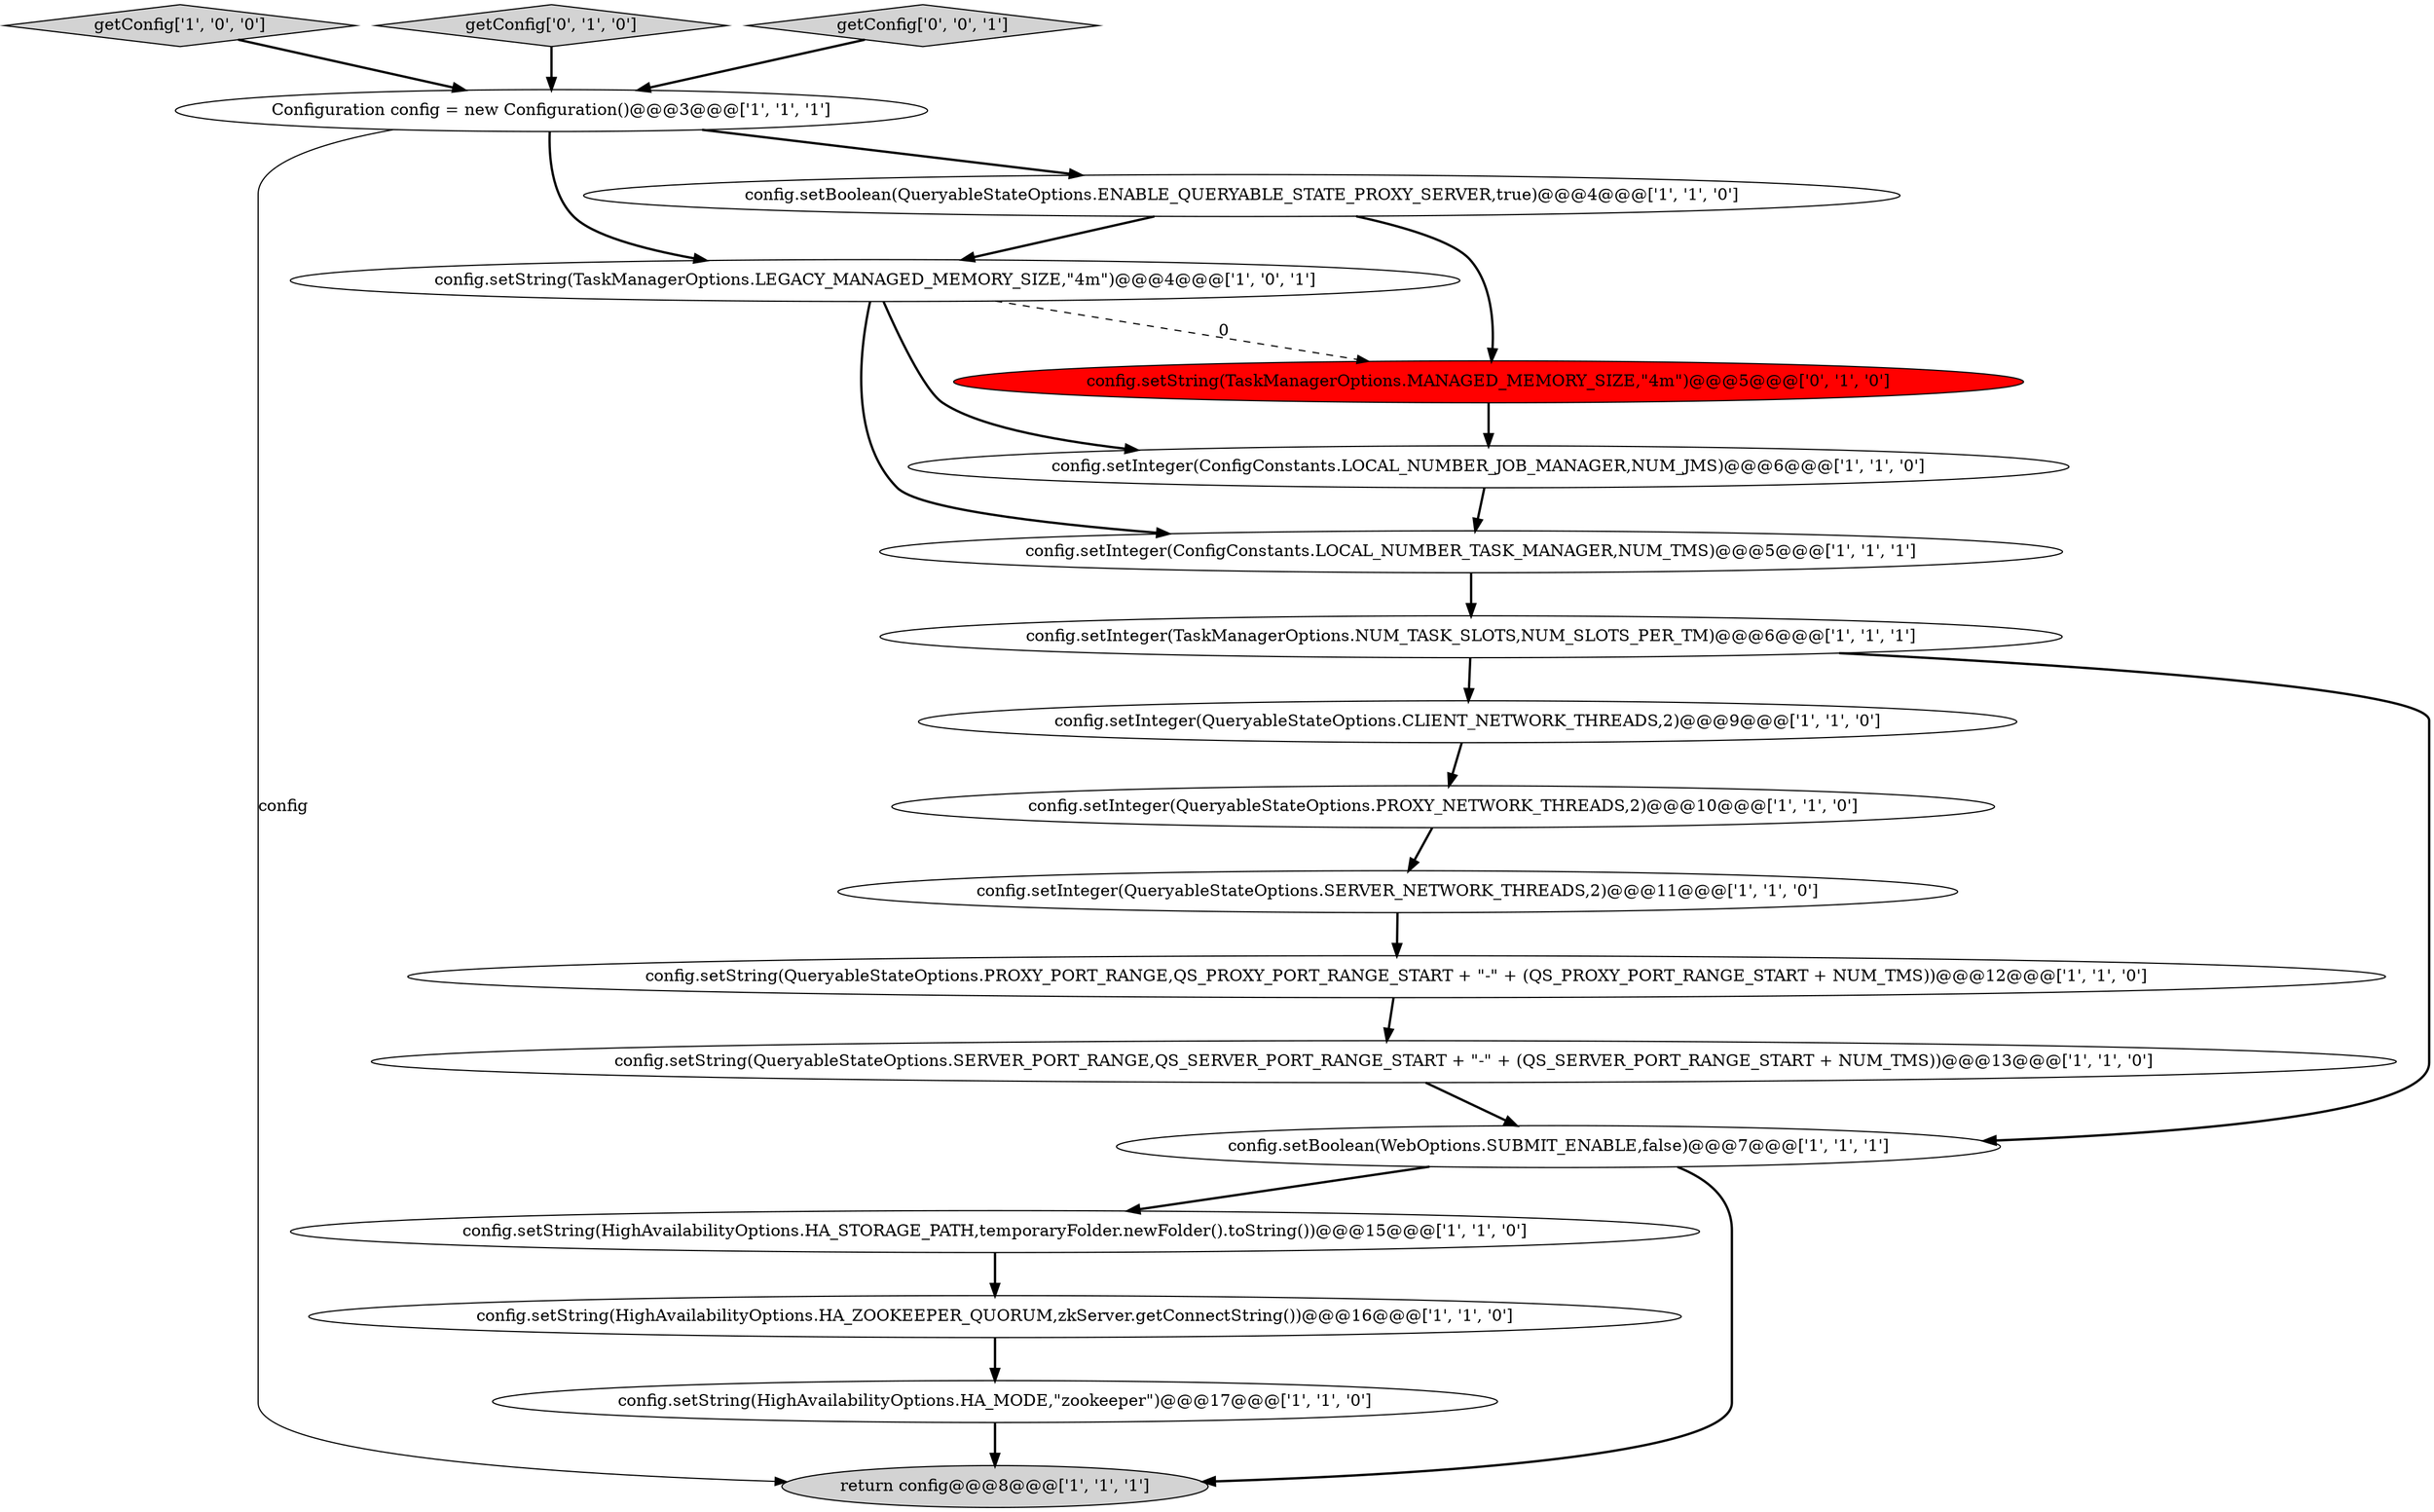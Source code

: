 digraph {
12 [style = filled, label = "return config@@@8@@@['1', '1', '1']", fillcolor = lightgray, shape = ellipse image = "AAA0AAABBB1BBB"];
15 [style = filled, label = "config.setInteger(QueryableStateOptions.CLIENT_NETWORK_THREADS,2)@@@9@@@['1', '1', '0']", fillcolor = white, shape = ellipse image = "AAA0AAABBB1BBB"];
5 [style = filled, label = "getConfig['1', '0', '0']", fillcolor = lightgray, shape = diamond image = "AAA0AAABBB1BBB"];
7 [style = filled, label = "config.setString(TaskManagerOptions.LEGACY_MANAGED_MEMORY_SIZE,\"4m\")@@@4@@@['1', '0', '1']", fillcolor = white, shape = ellipse image = "AAA0AAABBB1BBB"];
3 [style = filled, label = "config.setInteger(TaskManagerOptions.NUM_TASK_SLOTS,NUM_SLOTS_PER_TM)@@@6@@@['1', '1', '1']", fillcolor = white, shape = ellipse image = "AAA0AAABBB1BBB"];
6 [style = filled, label = "config.setString(QueryableStateOptions.PROXY_PORT_RANGE,QS_PROXY_PORT_RANGE_START + \"-\" + (QS_PROXY_PORT_RANGE_START + NUM_TMS))@@@12@@@['1', '1', '0']", fillcolor = white, shape = ellipse image = "AAA0AAABBB1BBB"];
8 [style = filled, label = "config.setBoolean(WebOptions.SUBMIT_ENABLE,false)@@@7@@@['1', '1', '1']", fillcolor = white, shape = ellipse image = "AAA0AAABBB1BBB"];
14 [style = filled, label = "config.setString(HighAvailabilityOptions.HA_STORAGE_PATH,temporaryFolder.newFolder().toString())@@@15@@@['1', '1', '0']", fillcolor = white, shape = ellipse image = "AAA0AAABBB1BBB"];
9 [style = filled, label = "Configuration config = new Configuration()@@@3@@@['1', '1', '1']", fillcolor = white, shape = ellipse image = "AAA0AAABBB1BBB"];
10 [style = filled, label = "config.setInteger(QueryableStateOptions.PROXY_NETWORK_THREADS,2)@@@10@@@['1', '1', '0']", fillcolor = white, shape = ellipse image = "AAA0AAABBB1BBB"];
2 [style = filled, label = "config.setBoolean(QueryableStateOptions.ENABLE_QUERYABLE_STATE_PROXY_SERVER,true)@@@4@@@['1', '1', '0']", fillcolor = white, shape = ellipse image = "AAA0AAABBB1BBB"];
16 [style = filled, label = "config.setInteger(QueryableStateOptions.SERVER_NETWORK_THREADS,2)@@@11@@@['1', '1', '0']", fillcolor = white, shape = ellipse image = "AAA0AAABBB1BBB"];
17 [style = filled, label = "getConfig['0', '1', '0']", fillcolor = lightgray, shape = diamond image = "AAA0AAABBB2BBB"];
18 [style = filled, label = "config.setString(TaskManagerOptions.MANAGED_MEMORY_SIZE,\"4m\")@@@5@@@['0', '1', '0']", fillcolor = red, shape = ellipse image = "AAA1AAABBB2BBB"];
19 [style = filled, label = "getConfig['0', '0', '1']", fillcolor = lightgray, shape = diamond image = "AAA0AAABBB3BBB"];
4 [style = filled, label = "config.setString(HighAvailabilityOptions.HA_MODE,\"zookeeper\")@@@17@@@['1', '1', '0']", fillcolor = white, shape = ellipse image = "AAA0AAABBB1BBB"];
1 [style = filled, label = "config.setString(HighAvailabilityOptions.HA_ZOOKEEPER_QUORUM,zkServer.getConnectString())@@@16@@@['1', '1', '0']", fillcolor = white, shape = ellipse image = "AAA0AAABBB1BBB"];
11 [style = filled, label = "config.setString(QueryableStateOptions.SERVER_PORT_RANGE,QS_SERVER_PORT_RANGE_START + \"-\" + (QS_SERVER_PORT_RANGE_START + NUM_TMS))@@@13@@@['1', '1', '0']", fillcolor = white, shape = ellipse image = "AAA0AAABBB1BBB"];
13 [style = filled, label = "config.setInteger(ConfigConstants.LOCAL_NUMBER_TASK_MANAGER,NUM_TMS)@@@5@@@['1', '1', '1']", fillcolor = white, shape = ellipse image = "AAA0AAABBB1BBB"];
0 [style = filled, label = "config.setInteger(ConfigConstants.LOCAL_NUMBER_JOB_MANAGER,NUM_JMS)@@@6@@@['1', '1', '0']", fillcolor = white, shape = ellipse image = "AAA0AAABBB1BBB"];
7->13 [style = bold, label=""];
1->4 [style = bold, label=""];
15->10 [style = bold, label=""];
7->18 [style = dashed, label="0"];
0->13 [style = bold, label=""];
5->9 [style = bold, label=""];
9->2 [style = bold, label=""];
16->6 [style = bold, label=""];
17->9 [style = bold, label=""];
8->14 [style = bold, label=""];
2->18 [style = bold, label=""];
7->0 [style = bold, label=""];
3->15 [style = bold, label=""];
9->7 [style = bold, label=""];
14->1 [style = bold, label=""];
13->3 [style = bold, label=""];
10->16 [style = bold, label=""];
19->9 [style = bold, label=""];
9->12 [style = solid, label="config"];
3->8 [style = bold, label=""];
6->11 [style = bold, label=""];
4->12 [style = bold, label=""];
11->8 [style = bold, label=""];
2->7 [style = bold, label=""];
18->0 [style = bold, label=""];
8->12 [style = bold, label=""];
}
